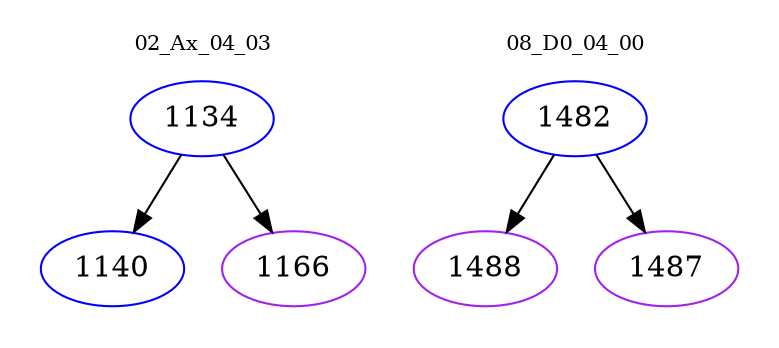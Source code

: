 digraph{
subgraph cluster_0 {
color = white
label = "02_Ax_04_03";
fontsize=10;
T0_1134 [label="1134", color="blue"]
T0_1134 -> T0_1140 [color="black"]
T0_1140 [label="1140", color="blue"]
T0_1134 -> T0_1166 [color="black"]
T0_1166 [label="1166", color="purple"]
}
subgraph cluster_1 {
color = white
label = "08_D0_04_00";
fontsize=10;
T1_1482 [label="1482", color="blue"]
T1_1482 -> T1_1488 [color="black"]
T1_1488 [label="1488", color="purple"]
T1_1482 -> T1_1487 [color="black"]
T1_1487 [label="1487", color="purple"]
}
}
